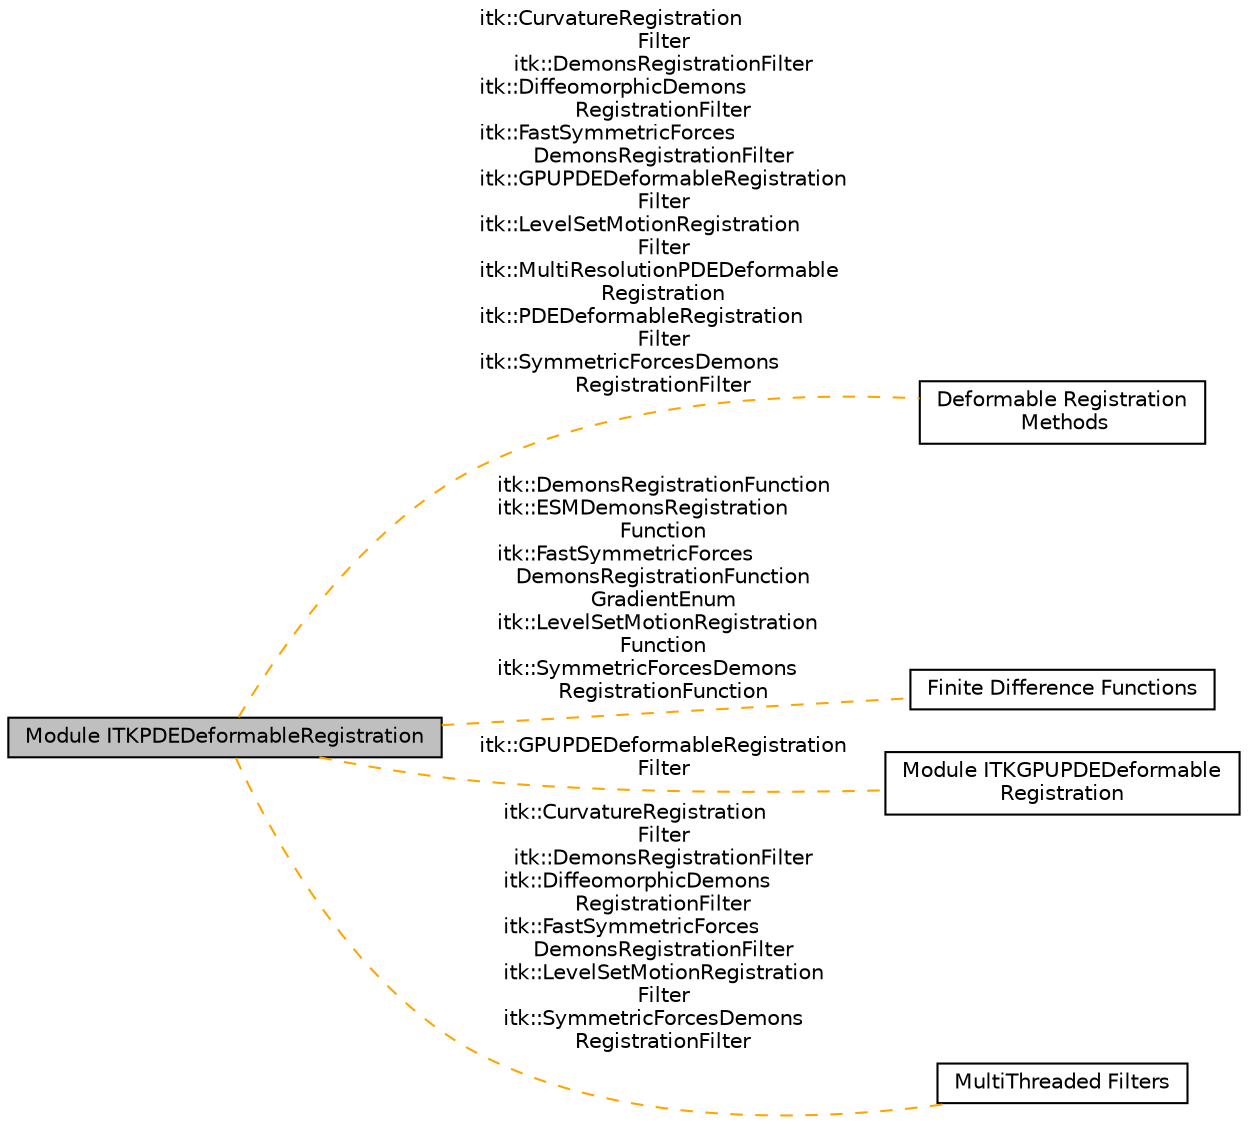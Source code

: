digraph "Module ITKPDEDeformableRegistration"
{
  edge [fontname="Helvetica",fontsize="10",labelfontname="Helvetica",labelfontsize="10"];
  node [fontname="Helvetica",fontsize="10",shape=box];
  rankdir=LR;
  Node2 [label="Deformable Registration\l Methods",height=0.2,width=0.4,color="black", fillcolor="white", style="filled",URL="$group__DeformableImageRegistration.html",tooltip=" "];
  Node4 [label="Finite Difference Functions",height=0.2,width=0.4,color="black", fillcolor="white", style="filled",URL="$group__FiniteDifferenceFunctions.html",tooltip=" "];
  Node5 [label="Module ITKGPUPDEDeformable\lRegistration",height=0.2,width=0.4,color="black", fillcolor="white", style="filled",URL="$group__ITKGPUPDEDeformableRegistration.html",tooltip=" "];
  Node1 [label="Module ITKPDEDeformableRegistration",height=0.2,width=0.4,color="black", fillcolor="grey75", style="filled", fontcolor="black",tooltip=" "];
  Node3 [label="MultiThreaded Filters",height=0.2,width=0.4,color="black", fillcolor="white", style="filled",URL="$group__MultiThreaded.html",tooltip=" "];
  Node1->Node2 [shape=plaintext, label="itk::CurvatureRegistration\lFilter\nitk::DemonsRegistrationFilter\nitk::DiffeomorphicDemons\lRegistrationFilter\nitk::FastSymmetricForces\lDemonsRegistrationFilter\nitk::GPUPDEDeformableRegistration\lFilter\nitk::LevelSetMotionRegistration\lFilter\nitk::MultiResolutionPDEDeformable\lRegistration\nitk::PDEDeformableRegistration\lFilter\nitk::SymmetricForcesDemons\lRegistrationFilter", color="orange", dir="none", style="dashed"];
  Node1->Node3 [shape=plaintext, label="itk::CurvatureRegistration\lFilter\nitk::DemonsRegistrationFilter\nitk::DiffeomorphicDemons\lRegistrationFilter\nitk::FastSymmetricForces\lDemonsRegistrationFilter\nitk::LevelSetMotionRegistration\lFilter\nitk::SymmetricForcesDemons\lRegistrationFilter", color="orange", dir="none", style="dashed"];
  Node1->Node4 [shape=plaintext, label="itk::DemonsRegistrationFunction\nitk::ESMDemonsRegistration\lFunction\nitk::FastSymmetricForces\lDemonsRegistrationFunction\nGradientEnum\nitk::LevelSetMotionRegistration\lFunction\nitk::SymmetricForcesDemons\lRegistrationFunction", color="orange", dir="none", style="dashed"];
  Node1->Node5 [shape=plaintext, label="itk::GPUPDEDeformableRegistration\lFilter", color="orange", dir="none", style="dashed"];
}
